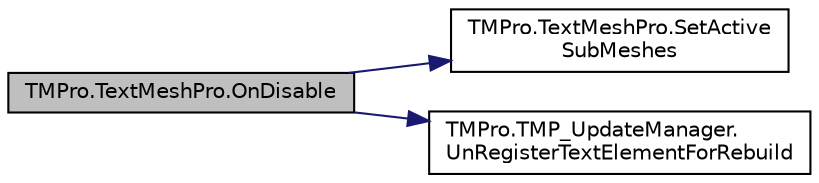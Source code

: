 digraph "TMPro.TextMeshPro.OnDisable"
{
 // LATEX_PDF_SIZE
  edge [fontname="Helvetica",fontsize="10",labelfontname="Helvetica",labelfontsize="10"];
  node [fontname="Helvetica",fontsize="10",shape=record];
  rankdir="LR";
  Node1 [label="TMPro.TextMeshPro.OnDisable",height=0.2,width=0.4,color="black", fillcolor="grey75", style="filled", fontcolor="black",tooltip=" "];
  Node1 -> Node2 [color="midnightblue",fontsize="10",style="solid",fontname="Helvetica"];
  Node2 [label="TMPro.TextMeshPro.SetActive\lSubMeshes",height=0.2,width=0.4,color="black", fillcolor="white", style="filled",URL="$class_t_m_pro_1_1_text_mesh_pro.html#a47054b0daf19b59c438eb804917997ab",tooltip="Method to Enable or Disable child SubMesh objects."];
  Node1 -> Node3 [color="midnightblue",fontsize="10",style="solid",fontname="Helvetica"];
  Node3 [label="TMPro.TMP_UpdateManager.\lUnRegisterTextElementForRebuild",height=0.2,width=0.4,color="black", fillcolor="white", style="filled",URL="$class_t_m_pro_1_1_t_m_p___update_manager.html#a230503254fd8d8ebc2ba1849ff30dad8",tooltip="Function to unregister elements which no longer require a rebuild."];
}
